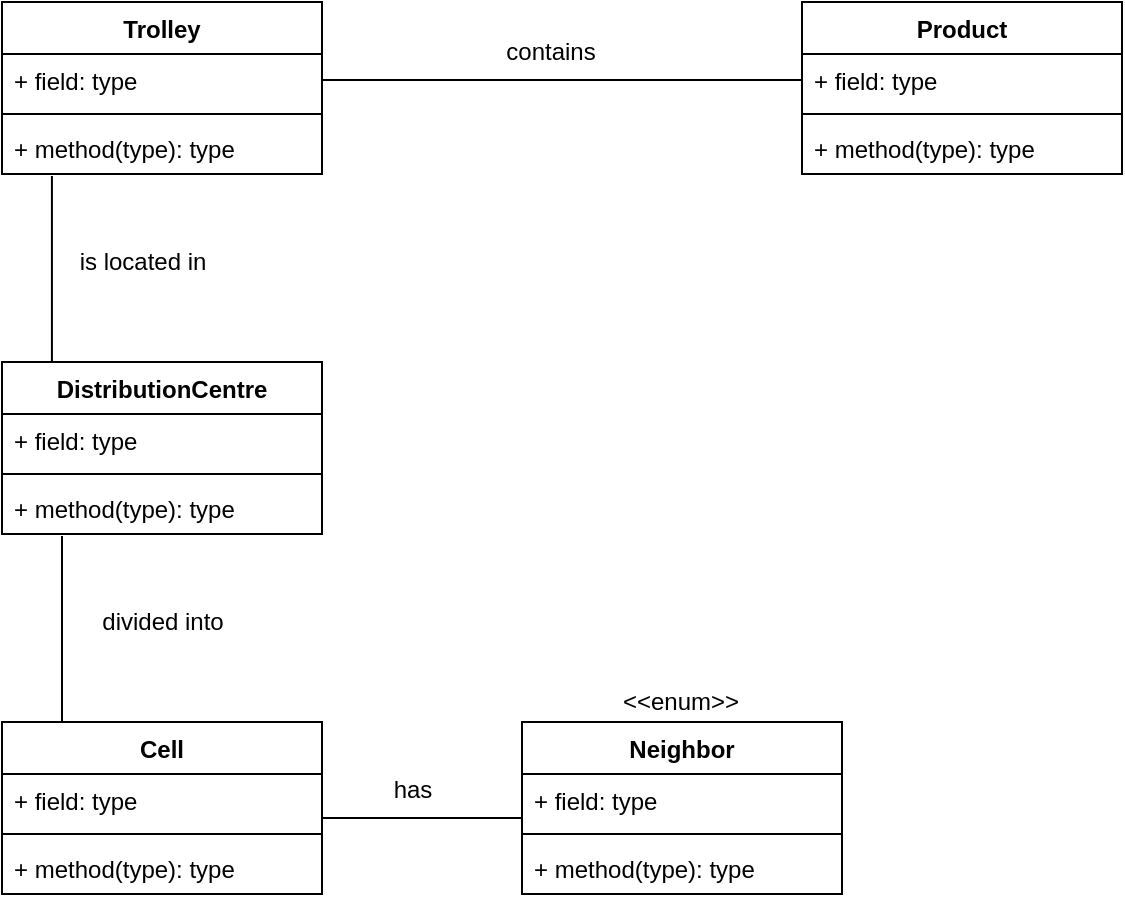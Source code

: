 <mxfile version="17.4.6" type="device"><diagram id="C5RBs43oDa-KdzZeNtuy" name="Page-1"><mxGraphModel dx="1422" dy="794" grid="1" gridSize="10" guides="1" tooltips="1" connect="1" arrows="1" fold="1" page="1" pageScale="1" pageWidth="827" pageHeight="1169" math="0" shadow="0"><root><mxCell id="WIyWlLk6GJQsqaUBKTNV-0"/><mxCell id="WIyWlLk6GJQsqaUBKTNV-1" parent="WIyWlLk6GJQsqaUBKTNV-0"/><mxCell id="49PuXruBGYEyPEnqjgH4-0" value="Trolley" style="swimlane;fontStyle=1;align=center;verticalAlign=top;childLayout=stackLayout;horizontal=1;startSize=26;horizontalStack=0;resizeParent=1;resizeParentMax=0;resizeLast=0;collapsible=1;marginBottom=0;" vertex="1" parent="WIyWlLk6GJQsqaUBKTNV-1"><mxGeometry x="140" y="80" width="160" height="86" as="geometry"/></mxCell><mxCell id="49PuXruBGYEyPEnqjgH4-1" value="+ field: type" style="text;strokeColor=none;fillColor=none;align=left;verticalAlign=top;spacingLeft=4;spacingRight=4;overflow=hidden;rotatable=0;points=[[0,0.5],[1,0.5]];portConstraint=eastwest;" vertex="1" parent="49PuXruBGYEyPEnqjgH4-0"><mxGeometry y="26" width="160" height="26" as="geometry"/></mxCell><mxCell id="49PuXruBGYEyPEnqjgH4-2" value="" style="line;strokeWidth=1;fillColor=none;align=left;verticalAlign=middle;spacingTop=-1;spacingLeft=3;spacingRight=3;rotatable=0;labelPosition=right;points=[];portConstraint=eastwest;" vertex="1" parent="49PuXruBGYEyPEnqjgH4-0"><mxGeometry y="52" width="160" height="8" as="geometry"/></mxCell><mxCell id="49PuXruBGYEyPEnqjgH4-3" value="+ method(type): type" style="text;strokeColor=none;fillColor=none;align=left;verticalAlign=top;spacingLeft=4;spacingRight=4;overflow=hidden;rotatable=0;points=[[0,0.5],[1,0.5]];portConstraint=eastwest;" vertex="1" parent="49PuXruBGYEyPEnqjgH4-0"><mxGeometry y="60" width="160" height="26" as="geometry"/></mxCell><mxCell id="49PuXruBGYEyPEnqjgH4-4" value="Product" style="swimlane;fontStyle=1;align=center;verticalAlign=top;childLayout=stackLayout;horizontal=1;startSize=26;horizontalStack=0;resizeParent=1;resizeParentMax=0;resizeLast=0;collapsible=1;marginBottom=0;" vertex="1" parent="WIyWlLk6GJQsqaUBKTNV-1"><mxGeometry x="540" y="80" width="160" height="86" as="geometry"/></mxCell><mxCell id="49PuXruBGYEyPEnqjgH4-5" value="+ field: type" style="text;strokeColor=none;fillColor=none;align=left;verticalAlign=top;spacingLeft=4;spacingRight=4;overflow=hidden;rotatable=0;points=[[0,0.5],[1,0.5]];portConstraint=eastwest;" vertex="1" parent="49PuXruBGYEyPEnqjgH4-4"><mxGeometry y="26" width="160" height="26" as="geometry"/></mxCell><mxCell id="49PuXruBGYEyPEnqjgH4-6" value="" style="line;strokeWidth=1;fillColor=none;align=left;verticalAlign=middle;spacingTop=-1;spacingLeft=3;spacingRight=3;rotatable=0;labelPosition=right;points=[];portConstraint=eastwest;" vertex="1" parent="49PuXruBGYEyPEnqjgH4-4"><mxGeometry y="52" width="160" height="8" as="geometry"/></mxCell><mxCell id="49PuXruBGYEyPEnqjgH4-7" value="+ method(type): type" style="text;strokeColor=none;fillColor=none;align=left;verticalAlign=top;spacingLeft=4;spacingRight=4;overflow=hidden;rotatable=0;points=[[0,0.5],[1,0.5]];portConstraint=eastwest;" vertex="1" parent="49PuXruBGYEyPEnqjgH4-4"><mxGeometry y="60" width="160" height="26" as="geometry"/></mxCell><mxCell id="49PuXruBGYEyPEnqjgH4-8" value="Cell" style="swimlane;fontStyle=1;align=center;verticalAlign=top;childLayout=stackLayout;horizontal=1;startSize=26;horizontalStack=0;resizeParent=1;resizeParentMax=0;resizeLast=0;collapsible=1;marginBottom=0;" vertex="1" parent="WIyWlLk6GJQsqaUBKTNV-1"><mxGeometry x="140" y="440" width="160" height="86" as="geometry"/></mxCell><mxCell id="49PuXruBGYEyPEnqjgH4-9" value="+ field: type" style="text;strokeColor=none;fillColor=none;align=left;verticalAlign=top;spacingLeft=4;spacingRight=4;overflow=hidden;rotatable=0;points=[[0,0.5],[1,0.5]];portConstraint=eastwest;" vertex="1" parent="49PuXruBGYEyPEnqjgH4-8"><mxGeometry y="26" width="160" height="26" as="geometry"/></mxCell><mxCell id="49PuXruBGYEyPEnqjgH4-10" value="" style="line;strokeWidth=1;fillColor=none;align=left;verticalAlign=middle;spacingTop=-1;spacingLeft=3;spacingRight=3;rotatable=0;labelPosition=right;points=[];portConstraint=eastwest;" vertex="1" parent="49PuXruBGYEyPEnqjgH4-8"><mxGeometry y="52" width="160" height="8" as="geometry"/></mxCell><mxCell id="49PuXruBGYEyPEnqjgH4-11" value="+ method(type): type" style="text;strokeColor=none;fillColor=none;align=left;verticalAlign=top;spacingLeft=4;spacingRight=4;overflow=hidden;rotatable=0;points=[[0,0.5],[1,0.5]];portConstraint=eastwest;" vertex="1" parent="49PuXruBGYEyPEnqjgH4-8"><mxGeometry y="60" width="160" height="26" as="geometry"/></mxCell><mxCell id="49PuXruBGYEyPEnqjgH4-12" value="DistributionCentre" style="swimlane;fontStyle=1;align=center;verticalAlign=top;childLayout=stackLayout;horizontal=1;startSize=26;horizontalStack=0;resizeParent=1;resizeParentMax=0;resizeLast=0;collapsible=1;marginBottom=0;" vertex="1" parent="WIyWlLk6GJQsqaUBKTNV-1"><mxGeometry x="140" y="260" width="160" height="86" as="geometry"/></mxCell><mxCell id="49PuXruBGYEyPEnqjgH4-13" value="+ field: type" style="text;strokeColor=none;fillColor=none;align=left;verticalAlign=top;spacingLeft=4;spacingRight=4;overflow=hidden;rotatable=0;points=[[0,0.5],[1,0.5]];portConstraint=eastwest;" vertex="1" parent="49PuXruBGYEyPEnqjgH4-12"><mxGeometry y="26" width="160" height="26" as="geometry"/></mxCell><mxCell id="49PuXruBGYEyPEnqjgH4-14" value="" style="line;strokeWidth=1;fillColor=none;align=left;verticalAlign=middle;spacingTop=-1;spacingLeft=3;spacingRight=3;rotatable=0;labelPosition=right;points=[];portConstraint=eastwest;" vertex="1" parent="49PuXruBGYEyPEnqjgH4-12"><mxGeometry y="52" width="160" height="8" as="geometry"/></mxCell><mxCell id="49PuXruBGYEyPEnqjgH4-15" value="+ method(type): type" style="text;strokeColor=none;fillColor=none;align=left;verticalAlign=top;spacingLeft=4;spacingRight=4;overflow=hidden;rotatable=0;points=[[0,0.5],[1,0.5]];portConstraint=eastwest;" vertex="1" parent="49PuXruBGYEyPEnqjgH4-12"><mxGeometry y="60" width="160" height="26" as="geometry"/></mxCell><mxCell id="49PuXruBGYEyPEnqjgH4-16" value="Neighbor" style="swimlane;fontStyle=1;align=center;verticalAlign=top;childLayout=stackLayout;horizontal=1;startSize=26;horizontalStack=0;resizeParent=1;resizeParentMax=0;resizeLast=0;collapsible=1;marginBottom=0;" vertex="1" parent="WIyWlLk6GJQsqaUBKTNV-1"><mxGeometry x="400" y="440" width="160" height="86" as="geometry"/></mxCell><mxCell id="49PuXruBGYEyPEnqjgH4-17" value="+ field: type" style="text;strokeColor=none;fillColor=none;align=left;verticalAlign=top;spacingLeft=4;spacingRight=4;overflow=hidden;rotatable=0;points=[[0,0.5],[1,0.5]];portConstraint=eastwest;" vertex="1" parent="49PuXruBGYEyPEnqjgH4-16"><mxGeometry y="26" width="160" height="26" as="geometry"/></mxCell><mxCell id="49PuXruBGYEyPEnqjgH4-18" value="" style="line;strokeWidth=1;fillColor=none;align=left;verticalAlign=middle;spacingTop=-1;spacingLeft=3;spacingRight=3;rotatable=0;labelPosition=right;points=[];portConstraint=eastwest;" vertex="1" parent="49PuXruBGYEyPEnqjgH4-16"><mxGeometry y="52" width="160" height="8" as="geometry"/></mxCell><mxCell id="49PuXruBGYEyPEnqjgH4-19" value="+ method(type): type" style="text;strokeColor=none;fillColor=none;align=left;verticalAlign=top;spacingLeft=4;spacingRight=4;overflow=hidden;rotatable=0;points=[[0,0.5],[1,0.5]];portConstraint=eastwest;" vertex="1" parent="49PuXruBGYEyPEnqjgH4-16"><mxGeometry y="60" width="160" height="26" as="geometry"/></mxCell><mxCell id="49PuXruBGYEyPEnqjgH4-20" value="" style="line;strokeWidth=1;fillColor=none;align=left;verticalAlign=middle;spacingTop=-1;spacingLeft=3;spacingRight=3;rotatable=0;labelPosition=right;points=[];portConstraint=eastwest;" vertex="1" parent="WIyWlLk6GJQsqaUBKTNV-1"><mxGeometry x="300" y="115" width="240" height="8" as="geometry"/></mxCell><mxCell id="49PuXruBGYEyPEnqjgH4-21" value="contains" style="text;html=1;align=center;verticalAlign=middle;resizable=0;points=[];autosize=1;strokeColor=none;fillColor=none;" vertex="1" parent="WIyWlLk6GJQsqaUBKTNV-1"><mxGeometry x="384" y="95" width="60" height="20" as="geometry"/></mxCell><mxCell id="49PuXruBGYEyPEnqjgH4-22" value="is located in" style="text;html=1;align=center;verticalAlign=middle;resizable=0;points=[];autosize=1;strokeColor=none;fillColor=none;" vertex="1" parent="WIyWlLk6GJQsqaUBKTNV-1"><mxGeometry x="170" y="200" width="80" height="20" as="geometry"/></mxCell><mxCell id="49PuXruBGYEyPEnqjgH4-26" value="" style="endArrow=none;html=1;edgeStyle=orthogonalEdgeStyle;rounded=0;exitX=0.156;exitY=1.038;exitDx=0;exitDy=0;exitPerimeter=0;entryX=0.156;entryY=0;entryDx=0;entryDy=0;entryPerimeter=0;" edge="1" parent="WIyWlLk6GJQsqaUBKTNV-1" source="49PuXruBGYEyPEnqjgH4-3" target="49PuXruBGYEyPEnqjgH4-12"><mxGeometry relative="1" as="geometry"><mxPoint x="350" y="320" as="sourcePoint"/><mxPoint x="490" y="410" as="targetPoint"/></mxGeometry></mxCell><mxCell id="49PuXruBGYEyPEnqjgH4-29" value="" style="endArrow=none;html=1;edgeStyle=orthogonalEdgeStyle;rounded=0;exitX=0.156;exitY=1.038;exitDx=0;exitDy=0;exitPerimeter=0;entryX=0.156;entryY=0;entryDx=0;entryDy=0;entryPerimeter=0;" edge="1" parent="WIyWlLk6GJQsqaUBKTNV-1"><mxGeometry relative="1" as="geometry"><mxPoint x="170.0" y="346.988" as="sourcePoint"/><mxPoint x="170.0" y="440" as="targetPoint"/><Array as="points"><mxPoint x="170" y="410"/><mxPoint x="170" y="410"/></Array></mxGeometry></mxCell><mxCell id="49PuXruBGYEyPEnqjgH4-30" value="divided into" style="text;html=1;align=center;verticalAlign=middle;resizable=0;points=[];autosize=1;strokeColor=none;fillColor=none;" vertex="1" parent="WIyWlLk6GJQsqaUBKTNV-1"><mxGeometry x="180" y="380" width="80" height="20" as="geometry"/></mxCell><mxCell id="49PuXruBGYEyPEnqjgH4-31" value="&amp;lt;&amp;lt;enum&amp;gt;&amp;gt;" style="text;html=1;align=center;verticalAlign=middle;resizable=0;points=[];autosize=1;strokeColor=none;fillColor=none;" vertex="1" parent="WIyWlLk6GJQsqaUBKTNV-1"><mxGeometry x="444" y="420" width="70" height="20" as="geometry"/></mxCell><mxCell id="49PuXruBGYEyPEnqjgH4-32" value="" style="line;strokeWidth=1;fillColor=none;align=left;verticalAlign=middle;spacingTop=-1;spacingLeft=3;spacingRight=3;rotatable=0;labelPosition=right;points=[];portConstraint=eastwest;" vertex="1" parent="WIyWlLk6GJQsqaUBKTNV-1"><mxGeometry x="300" y="484" width="100" height="8" as="geometry"/></mxCell><mxCell id="49PuXruBGYEyPEnqjgH4-34" value="has" style="text;html=1;align=center;verticalAlign=middle;resizable=0;points=[];autosize=1;strokeColor=none;fillColor=none;" vertex="1" parent="WIyWlLk6GJQsqaUBKTNV-1"><mxGeometry x="330" y="464" width="30" height="20" as="geometry"/></mxCell></root></mxGraphModel></diagram></mxfile>